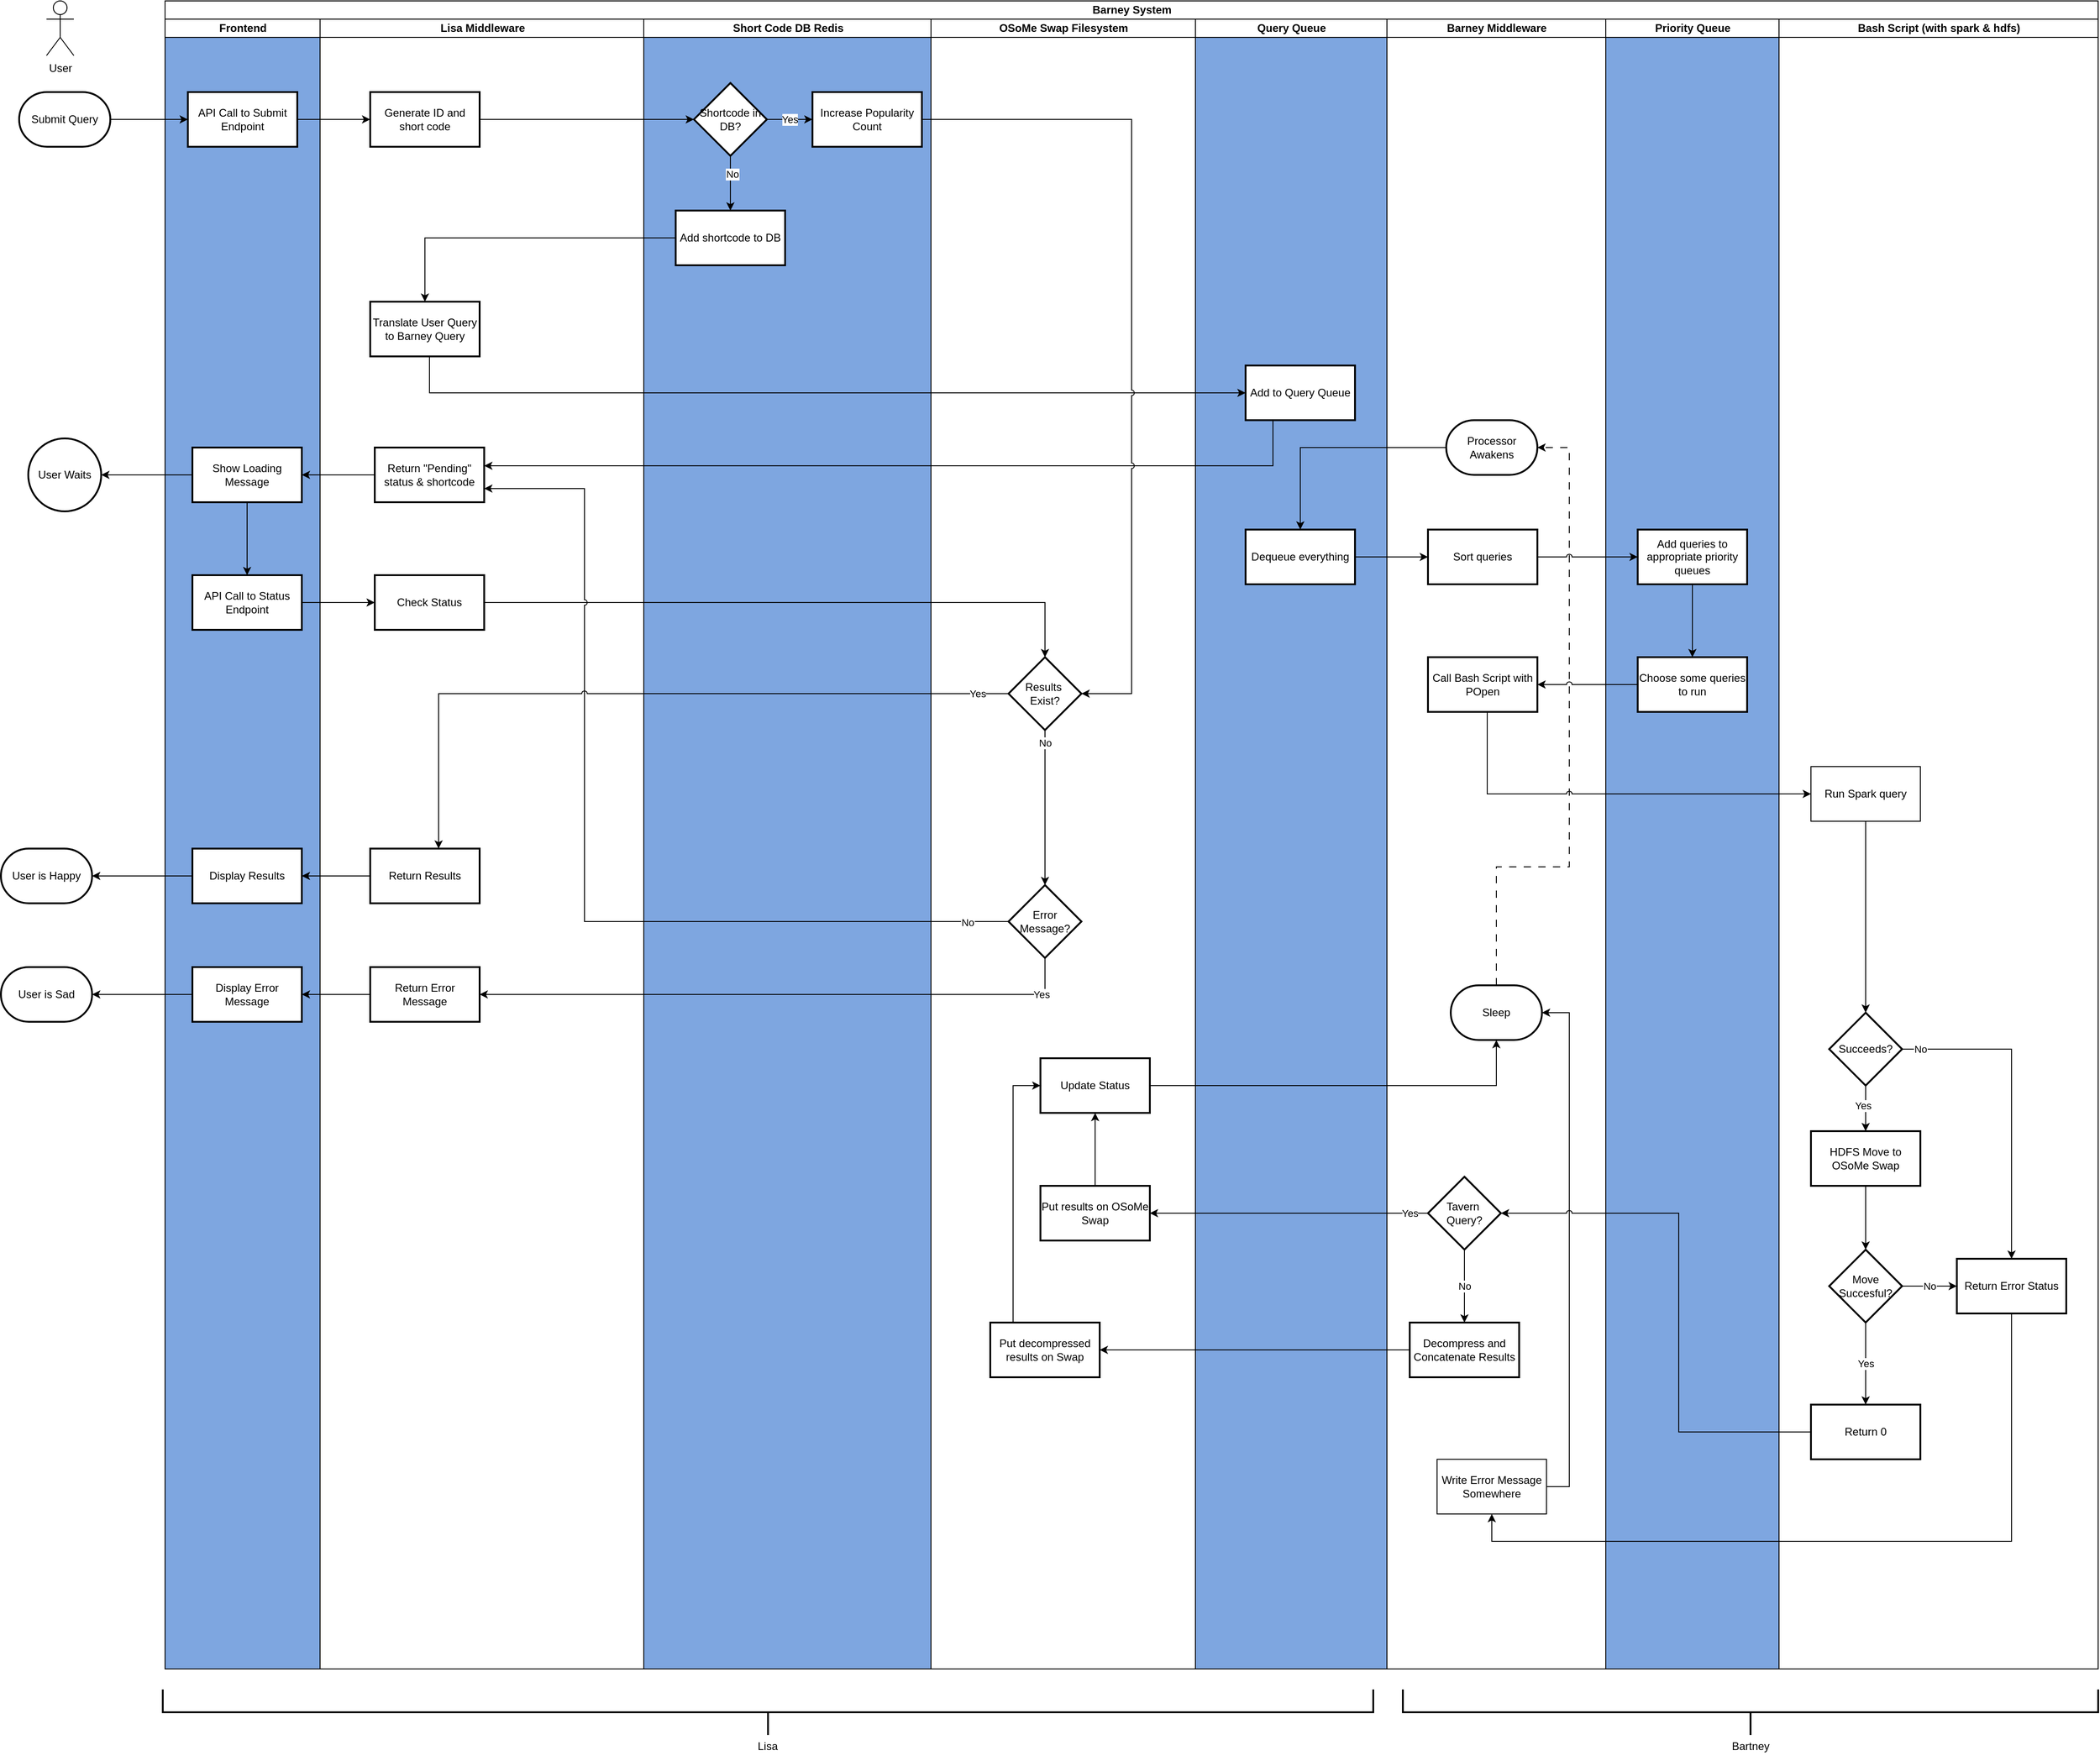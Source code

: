 <mxfile version="24.8.6">
  <diagram id="kgpKYQtTHZ0yAKxKKP6v" name="Page-1">
    <mxGraphModel dx="2049" dy="1249" grid="1" gridSize="10" guides="1" tooltips="1" connect="1" arrows="1" fold="1" page="1" pageScale="1" pageWidth="850" pageHeight="1100" math="0" shadow="0">
      <root>
        <mxCell id="0" />
        <mxCell id="1" parent="0" />
        <mxCell id="U2cqP8np_BF_2Da-hMUV-1" value="Barney System" style="swimlane;childLayout=stackLayout;resizeParent=1;resizeParentMax=0;startSize=20;html=1;" parent="1" vertex="1">
          <mxGeometry x="250" y="60" width="2120" height="1830" as="geometry">
            <mxRectangle x="160.0" y="60" width="70" height="30" as="alternateBounds" />
          </mxGeometry>
        </mxCell>
        <mxCell id="U2cqP8np_BF_2Da-hMUV-2" value="Frontend" style="swimlane;startSize=20;html=1;swimlaneLine=1;glass=0;rounded=0;fillStyle=auto;swimlaneFillColor=#7EA6E0;" parent="U2cqP8np_BF_2Da-hMUV-1" vertex="1">
          <mxGeometry y="20" width="170" height="1810" as="geometry" />
        </mxCell>
        <mxCell id="U2cqP8np_BF_2Da-hMUV-15" value="API Call to Submit Endpoint" style="whiteSpace=wrap;html=1;strokeWidth=2;" parent="U2cqP8np_BF_2Da-hMUV-2" vertex="1">
          <mxGeometry x="25" y="80" width="120" height="60" as="geometry" />
        </mxCell>
        <mxCell id="U2cqP8np_BF_2Da-hMUV-48" value="API Call to Status Endpoint" style="whiteSpace=wrap;html=1;strokeWidth=2;" parent="U2cqP8np_BF_2Da-hMUV-2" vertex="1">
          <mxGeometry x="30" y="610" width="120" height="60" as="geometry" />
        </mxCell>
        <mxCell id="U2cqP8np_BF_2Da-hMUV-31" value="Display Results" style="whiteSpace=wrap;html=1;strokeWidth=2;" parent="U2cqP8np_BF_2Da-hMUV-2" vertex="1">
          <mxGeometry x="30" y="910" width="120" height="60" as="geometry" />
        </mxCell>
        <mxCell id="U2cqP8np_BF_2Da-hMUV-68" value="Display Error Message" style="whiteSpace=wrap;html=1;strokeWidth=2;" parent="U2cqP8np_BF_2Da-hMUV-2" vertex="1">
          <mxGeometry x="30" y="1040" width="120" height="60" as="geometry" />
        </mxCell>
        <mxCell id="U2cqP8np_BF_2Da-hMUV-3" value="Lisa Middleware" style="swimlane;startSize=20;html=1;" parent="U2cqP8np_BF_2Da-hMUV-1" vertex="1">
          <mxGeometry x="170" y="20" width="355" height="1810" as="geometry" />
        </mxCell>
        <mxCell id="U2cqP8np_BF_2Da-hMUV-17" value="Generate ID and short code" style="whiteSpace=wrap;html=1;strokeWidth=2;" parent="U2cqP8np_BF_2Da-hMUV-3" vertex="1">
          <mxGeometry x="55" y="80" width="120" height="60" as="geometry" />
        </mxCell>
        <mxCell id="U2cqP8np_BF_2Da-hMUV-29" value="Return Results" style="whiteSpace=wrap;html=1;strokeWidth=2;" parent="U2cqP8np_BF_2Da-hMUV-3" vertex="1">
          <mxGeometry x="55" y="910" width="120" height="60" as="geometry" />
        </mxCell>
        <mxCell id="U2cqP8np_BF_2Da-hMUV-38" value="Translate User Query to Barney Query" style="whiteSpace=wrap;html=1;strokeWidth=2;" parent="U2cqP8np_BF_2Da-hMUV-3" vertex="1">
          <mxGeometry x="55" y="310" width="120" height="60" as="geometry" />
        </mxCell>
        <mxCell id="U2cqP8np_BF_2Da-hMUV-45" value="" style="edgeStyle=orthogonalEdgeStyle;rounded=0;orthogonalLoop=1;jettySize=auto;html=1;" parent="U2cqP8np_BF_2Da-hMUV-3" source="U2cqP8np_BF_2Da-hMUV-42" target="U2cqP8np_BF_2Da-hMUV-44" edge="1">
          <mxGeometry relative="1" as="geometry" />
        </mxCell>
        <mxCell id="U2cqP8np_BF_2Da-hMUV-42" value="Return &quot;Pending&quot; status &amp;amp; shortcode" style="whiteSpace=wrap;html=1;strokeWidth=2;" parent="U2cqP8np_BF_2Da-hMUV-3" vertex="1">
          <mxGeometry x="60" y="470" width="120" height="60" as="geometry" />
        </mxCell>
        <mxCell id="U2cqP8np_BF_2Da-hMUV-44" value="Show Loading Message" style="whiteSpace=wrap;html=1;strokeWidth=2;" parent="U2cqP8np_BF_2Da-hMUV-3" vertex="1">
          <mxGeometry x="-140" y="470" width="120" height="60" as="geometry" />
        </mxCell>
        <mxCell id="U2cqP8np_BF_2Da-hMUV-50" value="Check Status" style="whiteSpace=wrap;html=1;strokeWidth=2;" parent="U2cqP8np_BF_2Da-hMUV-3" vertex="1">
          <mxGeometry x="60" y="610" width="120" height="60" as="geometry" />
        </mxCell>
        <mxCell id="U2cqP8np_BF_2Da-hMUV-66" value="&lt;div&gt;Return Error Message&lt;/div&gt;" style="whiteSpace=wrap;html=1;strokeWidth=2;" parent="U2cqP8np_BF_2Da-hMUV-3" vertex="1">
          <mxGeometry x="55" y="1040" width="120" height="60" as="geometry" />
        </mxCell>
        <mxCell id="U2cqP8np_BF_2Da-hMUV-4" value="Short Code DB Redis" style="swimlane;startSize=20;html=1;swimlaneFillColor=#7EA6E0;" parent="U2cqP8np_BF_2Da-hMUV-1" vertex="1">
          <mxGeometry x="525" y="20" width="315" height="1810" as="geometry" />
        </mxCell>
        <mxCell id="dBEw5-Hh2-4M5QTHSWKS-4" value="Yes" style="edgeStyle=orthogonalEdgeStyle;rounded=0;orthogonalLoop=1;jettySize=auto;html=1;" edge="1" parent="U2cqP8np_BF_2Da-hMUV-4" source="dBEw5-Hh2-4M5QTHSWKS-1" target="dBEw5-Hh2-4M5QTHSWKS-3">
          <mxGeometry relative="1" as="geometry" />
        </mxCell>
        <mxCell id="dBEw5-Hh2-4M5QTHSWKS-7" value="" style="edgeStyle=orthogonalEdgeStyle;rounded=0;orthogonalLoop=1;jettySize=auto;html=1;" edge="1" parent="U2cqP8np_BF_2Da-hMUV-4" source="dBEw5-Hh2-4M5QTHSWKS-1" target="dBEw5-Hh2-4M5QTHSWKS-6">
          <mxGeometry relative="1" as="geometry" />
        </mxCell>
        <mxCell id="dBEw5-Hh2-4M5QTHSWKS-8" value="&lt;div&gt;No&lt;/div&gt;" style="edgeLabel;html=1;align=center;verticalAlign=middle;resizable=0;points=[];" vertex="1" connectable="0" parent="dBEw5-Hh2-4M5QTHSWKS-7">
          <mxGeometry x="-0.333" y="2" relative="1" as="geometry">
            <mxPoint as="offset" />
          </mxGeometry>
        </mxCell>
        <mxCell id="dBEw5-Hh2-4M5QTHSWKS-1" value="Shortcode in DB?" style="rhombus;whiteSpace=wrap;html=1;strokeWidth=2;" vertex="1" parent="U2cqP8np_BF_2Da-hMUV-4">
          <mxGeometry x="55" y="70" width="80" height="80" as="geometry" />
        </mxCell>
        <mxCell id="dBEw5-Hh2-4M5QTHSWKS-3" value="Increase Popularity Count" style="whiteSpace=wrap;html=1;strokeWidth=2;" vertex="1" parent="U2cqP8np_BF_2Da-hMUV-4">
          <mxGeometry x="185" y="80" width="120" height="60" as="geometry" />
        </mxCell>
        <mxCell id="dBEw5-Hh2-4M5QTHSWKS-6" value="Add shortcode to DB" style="whiteSpace=wrap;html=1;strokeWidth=2;" vertex="1" parent="U2cqP8np_BF_2Da-hMUV-4">
          <mxGeometry x="35" y="210" width="120" height="60" as="geometry" />
        </mxCell>
        <mxCell id="U2cqP8np_BF_2Da-hMUV-8" value="OSoMe Swap Filesystem" style="swimlane;startSize=20;html=1;" parent="U2cqP8np_BF_2Da-hMUV-1" vertex="1">
          <mxGeometry x="840" y="20" width="290" height="1810" as="geometry" />
        </mxCell>
        <mxCell id="U2cqP8np_BF_2Da-hMUV-56" value="&lt;div&gt;Results&amp;nbsp;&lt;/div&gt;&lt;div&gt;Exist?&lt;/div&gt;" style="rhombus;whiteSpace=wrap;html=1;strokeWidth=2;" parent="U2cqP8np_BF_2Da-hMUV-8" vertex="1">
          <mxGeometry x="85" y="700" width="80" height="80" as="geometry" />
        </mxCell>
        <mxCell id="U2cqP8np_BF_2Da-hMUV-62" value="&lt;div&gt;Error Message?&lt;/div&gt;" style="rhombus;whiteSpace=wrap;html=1;strokeWidth=2;" parent="U2cqP8np_BF_2Da-hMUV-8" vertex="1">
          <mxGeometry x="85" y="950" width="80" height="80" as="geometry" />
        </mxCell>
        <mxCell id="U2cqP8np_BF_2Da-hMUV-203" value="" style="edgeStyle=orthogonalEdgeStyle;rounded=0;orthogonalLoop=1;jettySize=auto;html=1;" parent="U2cqP8np_BF_2Da-hMUV-8" source="U2cqP8np_BF_2Da-hMUV-109" target="U2cqP8np_BF_2Da-hMUV-202" edge="1">
          <mxGeometry relative="1" as="geometry" />
        </mxCell>
        <mxCell id="U2cqP8np_BF_2Da-hMUV-109" value="Put results on OSoMe Swap" style="whiteSpace=wrap;html=1;strokeWidth=2;" parent="U2cqP8np_BF_2Da-hMUV-8" vertex="1">
          <mxGeometry x="120" y="1280" width="120" height="60" as="geometry" />
        </mxCell>
        <mxCell id="U2cqP8np_BF_2Da-hMUV-204" style="edgeStyle=orthogonalEdgeStyle;rounded=0;orthogonalLoop=1;jettySize=auto;html=1;" parent="U2cqP8np_BF_2Da-hMUV-8" source="U2cqP8np_BF_2Da-hMUV-112" target="U2cqP8np_BF_2Da-hMUV-202" edge="1">
          <mxGeometry relative="1" as="geometry">
            <Array as="points">
              <mxPoint x="90" y="1170" />
            </Array>
          </mxGeometry>
        </mxCell>
        <mxCell id="U2cqP8np_BF_2Da-hMUV-112" value="Put decompressed results on Swap" style="whiteSpace=wrap;html=1;strokeWidth=2;" parent="U2cqP8np_BF_2Da-hMUV-8" vertex="1">
          <mxGeometry x="65" y="1430" width="120" height="60" as="geometry" />
        </mxCell>
        <mxCell id="U2cqP8np_BF_2Da-hMUV-202" value="Update Status" style="whiteSpace=wrap;html=1;strokeWidth=2;" parent="U2cqP8np_BF_2Da-hMUV-8" vertex="1">
          <mxGeometry x="120" y="1140" width="120" height="60" as="geometry" />
        </mxCell>
        <mxCell id="U2cqP8np_BF_2Da-hMUV-212" value="No" style="edgeStyle=orthogonalEdgeStyle;rounded=0;orthogonalLoop=1;jettySize=auto;html=1;exitX=0.5;exitY=1;exitDx=0;exitDy=0;" parent="U2cqP8np_BF_2Da-hMUV-8" source="U2cqP8np_BF_2Da-hMUV-56" target="U2cqP8np_BF_2Da-hMUV-62" edge="1">
          <mxGeometry x="-0.837" relative="1" as="geometry">
            <Array as="points" />
            <mxPoint as="offset" />
            <mxPoint x="-195" y="840" as="targetPoint" />
          </mxGeometry>
        </mxCell>
        <mxCell id="U2cqP8np_BF_2Da-hMUV-19" value="Query Queue" style="swimlane;startSize=20;html=1;swimlaneFillColor=#7EA6E0;" parent="U2cqP8np_BF_2Da-hMUV-1" vertex="1">
          <mxGeometry x="1130" y="20" width="210" height="1810" as="geometry" />
        </mxCell>
        <mxCell id="U2cqP8np_BF_2Da-hMUV-40" value="Add to Query Queue" style="whiteSpace=wrap;html=1;strokeWidth=2;" parent="U2cqP8np_BF_2Da-hMUV-19" vertex="1">
          <mxGeometry x="55" y="380" width="120" height="60" as="geometry" />
        </mxCell>
        <mxCell id="U2cqP8np_BF_2Da-hMUV-83" value="Dequeue everything" style="whiteSpace=wrap;html=1;strokeWidth=2;" parent="U2cqP8np_BF_2Da-hMUV-19" vertex="1">
          <mxGeometry x="55" y="560" width="120" height="60" as="geometry" />
        </mxCell>
        <mxCell id="U2cqP8np_BF_2Da-hMUV-6" value="&lt;div&gt;Barney Middleware&lt;br&gt;&lt;/div&gt;" style="swimlane;startSize=20;html=1;" parent="U2cqP8np_BF_2Da-hMUV-1" vertex="1">
          <mxGeometry x="1340" y="20" width="240" height="1810" as="geometry" />
        </mxCell>
        <mxCell id="U2cqP8np_BF_2Da-hMUV-82" value="Processor Awakens" style="strokeWidth=2;html=1;shape=mxgraph.flowchart.terminator;whiteSpace=wrap;" parent="U2cqP8np_BF_2Da-hMUV-6" vertex="1">
          <mxGeometry x="65" y="440" width="100" height="60" as="geometry" />
        </mxCell>
        <mxCell id="U2cqP8np_BF_2Da-hMUV-86" value="Sort queries" style="whiteSpace=wrap;html=1;strokeWidth=2;" parent="U2cqP8np_BF_2Da-hMUV-6" vertex="1">
          <mxGeometry x="45" y="560" width="120" height="60" as="geometry" />
        </mxCell>
        <mxCell id="U2cqP8np_BF_2Da-hMUV-92" value="Call Bash Script with POpen" style="whiteSpace=wrap;html=1;strokeWidth=2;" parent="U2cqP8np_BF_2Da-hMUV-6" vertex="1">
          <mxGeometry x="45" y="700" width="120" height="60" as="geometry" />
        </mxCell>
        <mxCell id="U2cqP8np_BF_2Da-hMUV-103" value="Sleep" style="strokeWidth=2;html=1;shape=mxgraph.flowchart.terminator;whiteSpace=wrap;" parent="U2cqP8np_BF_2Da-hMUV-6" vertex="1">
          <mxGeometry x="70" y="1060" width="100" height="60" as="geometry" />
        </mxCell>
        <mxCell id="U2cqP8np_BF_2Da-hMUV-108" value="No" style="edgeStyle=orthogonalEdgeStyle;rounded=0;orthogonalLoop=1;jettySize=auto;html=1;" parent="U2cqP8np_BF_2Da-hMUV-6" source="U2cqP8np_BF_2Da-hMUV-105" target="U2cqP8np_BF_2Da-hMUV-107" edge="1">
          <mxGeometry relative="1" as="geometry" />
        </mxCell>
        <mxCell id="U2cqP8np_BF_2Da-hMUV-105" value="&lt;div style=&quot;font-size: 12px;&quot;&gt;Tavern&amp;nbsp;&lt;/div&gt;&lt;div style=&quot;font-size: 12px;&quot;&gt;Query?&lt;/div&gt;" style="rhombus;whiteSpace=wrap;html=1;strokeWidth=2;fontSize=10;" parent="U2cqP8np_BF_2Da-hMUV-6" vertex="1">
          <mxGeometry x="45" y="1270" width="80" height="80" as="geometry" />
        </mxCell>
        <mxCell id="U2cqP8np_BF_2Da-hMUV-107" value="Decompress and Concatenate Results" style="whiteSpace=wrap;html=1;strokeWidth=2;" parent="U2cqP8np_BF_2Da-hMUV-6" vertex="1">
          <mxGeometry x="25" y="1430" width="120" height="60" as="geometry" />
        </mxCell>
        <mxCell id="U2cqP8np_BF_2Da-hMUV-115" style="edgeStyle=orthogonalEdgeStyle;rounded=0;orthogonalLoop=1;jettySize=auto;html=1;jumpStyle=arc;exitX=0.5;exitY=0;exitDx=0;exitDy=0;exitPerimeter=0;dashed=1;dashPattern=8 8;" parent="U2cqP8np_BF_2Da-hMUV-6" source="U2cqP8np_BF_2Da-hMUV-103" target="U2cqP8np_BF_2Da-hMUV-82" edge="1">
          <mxGeometry relative="1" as="geometry">
            <Array as="points">
              <mxPoint x="120" y="930" />
              <mxPoint x="200" y="930" />
              <mxPoint x="200" y="470" />
            </Array>
          </mxGeometry>
        </mxCell>
        <mxCell id="U2cqP8np_BF_2Da-hMUV-257" style="edgeStyle=orthogonalEdgeStyle;rounded=0;orthogonalLoop=1;jettySize=auto;html=1;jumpStyle=arc;entryX=1;entryY=0.5;entryDx=0;entryDy=0;entryPerimeter=0;" parent="U2cqP8np_BF_2Da-hMUV-6" source="U2cqP8np_BF_2Da-hMUV-254" target="U2cqP8np_BF_2Da-hMUV-103" edge="1">
          <mxGeometry relative="1" as="geometry">
            <Array as="points">
              <mxPoint x="200" y="1610" />
              <mxPoint x="200" y="1090" />
            </Array>
          </mxGeometry>
        </mxCell>
        <mxCell id="U2cqP8np_BF_2Da-hMUV-254" value="Write Error Message Somewhere" style="rounded=0;whiteSpace=wrap;html=1;" parent="U2cqP8np_BF_2Da-hMUV-6" vertex="1">
          <mxGeometry x="55" y="1580" width="120" height="60" as="geometry" />
        </mxCell>
        <mxCell id="U2cqP8np_BF_2Da-hMUV-7" value="Priority Queue" style="swimlane;startSize=20;html=1;swimlaneFillColor=#7EA6E0;" parent="U2cqP8np_BF_2Da-hMUV-1" vertex="1">
          <mxGeometry x="1580" y="20" width="190" height="1810" as="geometry" />
        </mxCell>
        <mxCell id="U2cqP8np_BF_2Da-hMUV-91" value="" style="edgeStyle=orthogonalEdgeStyle;rounded=0;orthogonalLoop=1;jettySize=auto;html=1;" parent="U2cqP8np_BF_2Da-hMUV-7" source="U2cqP8np_BF_2Da-hMUV-88" target="U2cqP8np_BF_2Da-hMUV-90" edge="1">
          <mxGeometry relative="1" as="geometry" />
        </mxCell>
        <mxCell id="U2cqP8np_BF_2Da-hMUV-88" value="Add queries to appropriate priority queues" style="whiteSpace=wrap;html=1;strokeWidth=2;" parent="U2cqP8np_BF_2Da-hMUV-7" vertex="1">
          <mxGeometry x="35" y="560" width="120" height="60" as="geometry" />
        </mxCell>
        <mxCell id="U2cqP8np_BF_2Da-hMUV-90" value="Choose some queries to run" style="whiteSpace=wrap;html=1;strokeWidth=2;" parent="U2cqP8np_BF_2Da-hMUV-7" vertex="1">
          <mxGeometry x="35" y="700" width="120" height="60" as="geometry" />
        </mxCell>
        <mxCell id="U2cqP8np_BF_2Da-hMUV-13" value="Bash Script (with spark &amp;amp; hdfs)" style="swimlane;startSize=20;html=1;" parent="U2cqP8np_BF_2Da-hMUV-1" vertex="1">
          <mxGeometry x="1770" y="20" width="350" height="1810" as="geometry" />
        </mxCell>
        <mxCell id="U2cqP8np_BF_2Da-hMUV-238" value="" style="edgeStyle=orthogonalEdgeStyle;rounded=0;orthogonalLoop=1;jettySize=auto;html=1;" parent="U2cqP8np_BF_2Da-hMUV-13" source="U2cqP8np_BF_2Da-hMUV-235" target="U2cqP8np_BF_2Da-hMUV-237" edge="1">
          <mxGeometry relative="1" as="geometry" />
        </mxCell>
        <mxCell id="U2cqP8np_BF_2Da-hMUV-240" value="Yes" style="edgeLabel;html=1;align=center;verticalAlign=middle;resizable=0;points=[];" parent="U2cqP8np_BF_2Da-hMUV-238" vertex="1" connectable="0">
          <mxGeometry x="-0.114" y="-3" relative="1" as="geometry">
            <mxPoint as="offset" />
          </mxGeometry>
        </mxCell>
        <mxCell id="U2cqP8np_BF_2Da-hMUV-242" value="No" style="edgeStyle=orthogonalEdgeStyle;rounded=0;orthogonalLoop=1;jettySize=auto;html=1;" parent="U2cqP8np_BF_2Da-hMUV-13" source="U2cqP8np_BF_2Da-hMUV-235" target="U2cqP8np_BF_2Da-hMUV-248" edge="1">
          <mxGeometry x="-0.886" relative="1" as="geometry">
            <mxPoint x="255.0" y="1220" as="targetPoint" />
            <mxPoint as="offset" />
          </mxGeometry>
        </mxCell>
        <mxCell id="U2cqP8np_BF_2Da-hMUV-235" value="Succeeds?" style="rhombus;whiteSpace=wrap;html=1;strokeWidth=2;" parent="U2cqP8np_BF_2Da-hMUV-13" vertex="1">
          <mxGeometry x="55" y="1090" width="80" height="80" as="geometry" />
        </mxCell>
        <mxCell id="U2cqP8np_BF_2Da-hMUV-244" value="" style="edgeStyle=orthogonalEdgeStyle;rounded=0;orthogonalLoop=1;jettySize=auto;html=1;" parent="U2cqP8np_BF_2Da-hMUV-13" source="U2cqP8np_BF_2Da-hMUV-237" target="U2cqP8np_BF_2Da-hMUV-243" edge="1">
          <mxGeometry relative="1" as="geometry" />
        </mxCell>
        <mxCell id="U2cqP8np_BF_2Da-hMUV-237" value="HDFS Move to OSoMe Swap" style="whiteSpace=wrap;html=1;strokeWidth=2;" parent="U2cqP8np_BF_2Da-hMUV-13" vertex="1">
          <mxGeometry x="35" y="1220" width="120" height="60" as="geometry" />
        </mxCell>
        <mxCell id="U2cqP8np_BF_2Da-hMUV-247" value="Yes" style="edgeStyle=orthogonalEdgeStyle;rounded=0;orthogonalLoop=1;jettySize=auto;html=1;" parent="U2cqP8np_BF_2Da-hMUV-13" source="U2cqP8np_BF_2Da-hMUV-243" target="U2cqP8np_BF_2Da-hMUV-246" edge="1">
          <mxGeometry relative="1" as="geometry" />
        </mxCell>
        <mxCell id="U2cqP8np_BF_2Da-hMUV-249" value="No" style="edgeStyle=orthogonalEdgeStyle;rounded=0;orthogonalLoop=1;jettySize=auto;html=1;" parent="U2cqP8np_BF_2Da-hMUV-13" source="U2cqP8np_BF_2Da-hMUV-243" target="U2cqP8np_BF_2Da-hMUV-248" edge="1">
          <mxGeometry relative="1" as="geometry" />
        </mxCell>
        <mxCell id="U2cqP8np_BF_2Da-hMUV-243" value="Move Succesful?" style="rhombus;whiteSpace=wrap;html=1;strokeWidth=2;" parent="U2cqP8np_BF_2Da-hMUV-13" vertex="1">
          <mxGeometry x="55" y="1350" width="80" height="80" as="geometry" />
        </mxCell>
        <mxCell id="U2cqP8np_BF_2Da-hMUV-246" value="Return 0" style="whiteSpace=wrap;html=1;strokeWidth=2;" parent="U2cqP8np_BF_2Da-hMUV-13" vertex="1">
          <mxGeometry x="35" y="1520" width="120" height="60" as="geometry" />
        </mxCell>
        <mxCell id="U2cqP8np_BF_2Da-hMUV-248" value="Return Error Status" style="whiteSpace=wrap;html=1;strokeWidth=2;" parent="U2cqP8np_BF_2Da-hMUV-13" vertex="1">
          <mxGeometry x="195" y="1360" width="120" height="60" as="geometry" />
        </mxCell>
        <mxCell id="dBEw5-Hh2-4M5QTHSWKS-13" style="edgeStyle=orthogonalEdgeStyle;rounded=0;orthogonalLoop=1;jettySize=auto;html=1;" edge="1" parent="U2cqP8np_BF_2Da-hMUV-13" source="dBEw5-Hh2-4M5QTHSWKS-12" target="U2cqP8np_BF_2Da-hMUV-235">
          <mxGeometry relative="1" as="geometry" />
        </mxCell>
        <mxCell id="dBEw5-Hh2-4M5QTHSWKS-12" value="Run Spark query" style="rounded=0;whiteSpace=wrap;html=1;" vertex="1" parent="U2cqP8np_BF_2Da-hMUV-13">
          <mxGeometry x="35" y="820" width="120" height="60" as="geometry" />
        </mxCell>
        <mxCell id="U2cqP8np_BF_2Da-hMUV-18" value="" style="edgeStyle=orthogonalEdgeStyle;rounded=0;orthogonalLoop=1;jettySize=auto;html=1;" parent="U2cqP8np_BF_2Da-hMUV-1" source="U2cqP8np_BF_2Da-hMUV-15" target="U2cqP8np_BF_2Da-hMUV-17" edge="1">
          <mxGeometry relative="1" as="geometry" />
        </mxCell>
        <mxCell id="U2cqP8np_BF_2Da-hMUV-41" value="" style="edgeStyle=orthogonalEdgeStyle;rounded=0;orthogonalLoop=1;jettySize=auto;html=1;jumpStyle=arc;" parent="U2cqP8np_BF_2Da-hMUV-1" source="U2cqP8np_BF_2Da-hMUV-38" target="U2cqP8np_BF_2Da-hMUV-40" edge="1">
          <mxGeometry relative="1" as="geometry">
            <Array as="points">
              <mxPoint x="290" y="430" />
            </Array>
          </mxGeometry>
        </mxCell>
        <mxCell id="U2cqP8np_BF_2Da-hMUV-43" value="" style="edgeStyle=orthogonalEdgeStyle;rounded=0;orthogonalLoop=1;jettySize=auto;html=1;exitX=0.25;exitY=1;exitDx=0;exitDy=0;jumpStyle=arc;" parent="U2cqP8np_BF_2Da-hMUV-1" source="U2cqP8np_BF_2Da-hMUV-40" target="U2cqP8np_BF_2Da-hMUV-42" edge="1">
          <mxGeometry relative="1" as="geometry">
            <Array as="points">
              <mxPoint x="1215" y="510" />
            </Array>
          </mxGeometry>
        </mxCell>
        <mxCell id="U2cqP8np_BF_2Da-hMUV-49" value="" style="edgeStyle=orthogonalEdgeStyle;rounded=0;orthogonalLoop=1;jettySize=auto;html=1;" parent="U2cqP8np_BF_2Da-hMUV-1" source="U2cqP8np_BF_2Da-hMUV-44" target="U2cqP8np_BF_2Da-hMUV-48" edge="1">
          <mxGeometry relative="1" as="geometry" />
        </mxCell>
        <mxCell id="U2cqP8np_BF_2Da-hMUV-51" value="" style="edgeStyle=orthogonalEdgeStyle;rounded=0;orthogonalLoop=1;jettySize=auto;html=1;" parent="U2cqP8np_BF_2Da-hMUV-1" source="U2cqP8np_BF_2Da-hMUV-48" target="U2cqP8np_BF_2Da-hMUV-50" edge="1">
          <mxGeometry relative="1" as="geometry" />
        </mxCell>
        <mxCell id="U2cqP8np_BF_2Da-hMUV-53" value="" style="edgeStyle=orthogonalEdgeStyle;rounded=0;orthogonalLoop=1;jettySize=auto;html=1;jumpStyle=arc;" parent="U2cqP8np_BF_2Da-hMUV-1" source="U2cqP8np_BF_2Da-hMUV-50" target="U2cqP8np_BF_2Da-hMUV-56" edge="1">
          <mxGeometry relative="1" as="geometry" />
        </mxCell>
        <mxCell id="U2cqP8np_BF_2Da-hMUV-54" style="edgeStyle=orthogonalEdgeStyle;rounded=0;orthogonalLoop=1;jettySize=auto;html=1;entryX=1;entryY=0.75;entryDx=0;entryDy=0;jumpStyle=arc;exitX=0;exitY=0.5;exitDx=0;exitDy=0;" parent="U2cqP8np_BF_2Da-hMUV-1" source="U2cqP8np_BF_2Da-hMUV-62" target="U2cqP8np_BF_2Da-hMUV-42" edge="1">
          <mxGeometry relative="1" as="geometry">
            <mxPoint x="795" y="920" as="sourcePoint" />
            <Array as="points">
              <mxPoint x="460" y="1010" />
              <mxPoint x="460" y="535" />
            </Array>
          </mxGeometry>
        </mxCell>
        <mxCell id="U2cqP8np_BF_2Da-hMUV-210" value="No" style="edgeLabel;html=1;align=center;verticalAlign=middle;resizable=0;points=[];" parent="U2cqP8np_BF_2Da-hMUV-54" vertex="1" connectable="0">
          <mxGeometry x="-0.915" y="1" relative="1" as="geometry">
            <mxPoint x="-1" as="offset" />
          </mxGeometry>
        </mxCell>
        <mxCell id="U2cqP8np_BF_2Da-hMUV-32" value="" style="edgeStyle=orthogonalEdgeStyle;rounded=0;orthogonalLoop=1;jettySize=auto;html=1;" parent="U2cqP8np_BF_2Da-hMUV-1" source="U2cqP8np_BF_2Da-hMUV-29" target="U2cqP8np_BF_2Da-hMUV-31" edge="1">
          <mxGeometry relative="1" as="geometry" />
        </mxCell>
        <mxCell id="U2cqP8np_BF_2Da-hMUV-59" value="Yes" style="edgeStyle=orthogonalEdgeStyle;rounded=0;orthogonalLoop=1;jettySize=auto;html=1;jumpStyle=arc;" parent="U2cqP8np_BF_2Da-hMUV-1" source="U2cqP8np_BF_2Da-hMUV-56" target="U2cqP8np_BF_2Da-hMUV-29" edge="1">
          <mxGeometry x="-0.914" relative="1" as="geometry">
            <Array as="points">
              <mxPoint x="300" y="760" />
            </Array>
            <mxPoint as="offset" />
          </mxGeometry>
        </mxCell>
        <mxCell id="U2cqP8np_BF_2Da-hMUV-67" value="&lt;div&gt;Yes&lt;/div&gt;" style="edgeStyle=orthogonalEdgeStyle;rounded=0;orthogonalLoop=1;jettySize=auto;html=1;exitX=0.5;exitY=1;exitDx=0;exitDy=0;" parent="U2cqP8np_BF_2Da-hMUV-1" source="U2cqP8np_BF_2Da-hMUV-62" target="U2cqP8np_BF_2Da-hMUV-66" edge="1">
          <mxGeometry x="-0.867" relative="1" as="geometry">
            <Array as="points">
              <mxPoint x="965" y="1090" />
            </Array>
            <mxPoint as="offset" />
          </mxGeometry>
        </mxCell>
        <mxCell id="U2cqP8np_BF_2Da-hMUV-69" value="" style="edgeStyle=orthogonalEdgeStyle;rounded=0;orthogonalLoop=1;jettySize=auto;html=1;" parent="U2cqP8np_BF_2Da-hMUV-1" source="U2cqP8np_BF_2Da-hMUV-66" target="U2cqP8np_BF_2Da-hMUV-68" edge="1">
          <mxGeometry relative="1" as="geometry" />
        </mxCell>
        <mxCell id="U2cqP8np_BF_2Da-hMUV-84" value="" style="edgeStyle=orthogonalEdgeStyle;rounded=0;orthogonalLoop=1;jettySize=auto;html=1;" parent="U2cqP8np_BF_2Da-hMUV-1" source="U2cqP8np_BF_2Da-hMUV-82" target="U2cqP8np_BF_2Da-hMUV-83" edge="1">
          <mxGeometry relative="1" as="geometry" />
        </mxCell>
        <mxCell id="U2cqP8np_BF_2Da-hMUV-87" value="" style="edgeStyle=orthogonalEdgeStyle;rounded=0;orthogonalLoop=1;jettySize=auto;html=1;" parent="U2cqP8np_BF_2Da-hMUV-1" source="U2cqP8np_BF_2Da-hMUV-83" target="U2cqP8np_BF_2Da-hMUV-86" edge="1">
          <mxGeometry relative="1" as="geometry" />
        </mxCell>
        <mxCell id="U2cqP8np_BF_2Da-hMUV-89" value="" style="edgeStyle=orthogonalEdgeStyle;rounded=0;orthogonalLoop=1;jettySize=auto;html=1;jumpStyle=arc;" parent="U2cqP8np_BF_2Da-hMUV-1" source="U2cqP8np_BF_2Da-hMUV-86" target="U2cqP8np_BF_2Da-hMUV-88" edge="1">
          <mxGeometry relative="1" as="geometry" />
        </mxCell>
        <mxCell id="U2cqP8np_BF_2Da-hMUV-93" value="" style="edgeStyle=orthogonalEdgeStyle;rounded=0;orthogonalLoop=1;jettySize=auto;html=1;jumpStyle=arc;" parent="U2cqP8np_BF_2Da-hMUV-1" source="U2cqP8np_BF_2Da-hMUV-90" target="U2cqP8np_BF_2Da-hMUV-92" edge="1">
          <mxGeometry relative="1" as="geometry" />
        </mxCell>
        <mxCell id="U2cqP8np_BF_2Da-hMUV-97" style="edgeStyle=orthogonalEdgeStyle;rounded=0;orthogonalLoop=1;jettySize=auto;html=1;jumpStyle=arc;" parent="U2cqP8np_BF_2Da-hMUV-1" source="U2cqP8np_BF_2Da-hMUV-92" target="dBEw5-Hh2-4M5QTHSWKS-12" edge="1">
          <mxGeometry relative="1" as="geometry">
            <Array as="points">
              <mxPoint x="1450" y="870" />
            </Array>
            <mxPoint x="1810" y="870" as="targetPoint" />
          </mxGeometry>
        </mxCell>
        <mxCell id="U2cqP8np_BF_2Da-hMUV-110" value="Yes" style="edgeStyle=orthogonalEdgeStyle;rounded=0;orthogonalLoop=1;jettySize=auto;html=1;" parent="U2cqP8np_BF_2Da-hMUV-1" source="U2cqP8np_BF_2Da-hMUV-105" target="U2cqP8np_BF_2Da-hMUV-109" edge="1">
          <mxGeometry x="-0.867" relative="1" as="geometry">
            <mxPoint as="offset" />
          </mxGeometry>
        </mxCell>
        <mxCell id="U2cqP8np_BF_2Da-hMUV-113" value="" style="edgeStyle=orthogonalEdgeStyle;rounded=0;orthogonalLoop=1;jettySize=auto;html=1;" parent="U2cqP8np_BF_2Da-hMUV-1" source="U2cqP8np_BF_2Da-hMUV-107" target="U2cqP8np_BF_2Da-hMUV-112" edge="1">
          <mxGeometry relative="1" as="geometry" />
        </mxCell>
        <mxCell id="U2cqP8np_BF_2Da-hMUV-206" style="edgeStyle=orthogonalEdgeStyle;rounded=0;orthogonalLoop=1;jettySize=auto;html=1;jumpStyle=arc;" parent="U2cqP8np_BF_2Da-hMUV-1" source="U2cqP8np_BF_2Da-hMUV-202" target="U2cqP8np_BF_2Da-hMUV-103" edge="1">
          <mxGeometry relative="1" as="geometry" />
        </mxCell>
        <mxCell id="U2cqP8np_BF_2Da-hMUV-253" style="edgeStyle=orthogonalEdgeStyle;rounded=0;orthogonalLoop=1;jettySize=auto;html=1;jumpStyle=arc;" parent="U2cqP8np_BF_2Da-hMUV-1" source="U2cqP8np_BF_2Da-hMUV-246" target="U2cqP8np_BF_2Da-hMUV-105" edge="1">
          <mxGeometry relative="1" as="geometry">
            <Array as="points">
              <mxPoint x="1660" y="1570" />
              <mxPoint x="1660" y="1330" />
            </Array>
          </mxGeometry>
        </mxCell>
        <mxCell id="U2cqP8np_BF_2Da-hMUV-255" style="edgeStyle=orthogonalEdgeStyle;rounded=0;orthogonalLoop=1;jettySize=auto;html=1;" parent="U2cqP8np_BF_2Da-hMUV-1" source="U2cqP8np_BF_2Da-hMUV-248" target="U2cqP8np_BF_2Da-hMUV-254" edge="1">
          <mxGeometry relative="1" as="geometry">
            <Array as="points">
              <mxPoint x="1790" y="1690" />
              <mxPoint x="1245" y="1690" />
            </Array>
          </mxGeometry>
        </mxCell>
        <mxCell id="dBEw5-Hh2-4M5QTHSWKS-2" value="" style="edgeStyle=orthogonalEdgeStyle;rounded=0;orthogonalLoop=1;jettySize=auto;html=1;" edge="1" parent="U2cqP8np_BF_2Da-hMUV-1" source="U2cqP8np_BF_2Da-hMUV-17" target="dBEw5-Hh2-4M5QTHSWKS-1">
          <mxGeometry relative="1" as="geometry" />
        </mxCell>
        <mxCell id="dBEw5-Hh2-4M5QTHSWKS-5" style="edgeStyle=orthogonalEdgeStyle;rounded=0;orthogonalLoop=1;jettySize=auto;html=1;entryX=1;entryY=0.5;entryDx=0;entryDy=0;jumpStyle=arc;" edge="1" parent="U2cqP8np_BF_2Da-hMUV-1" source="dBEw5-Hh2-4M5QTHSWKS-3" target="U2cqP8np_BF_2Da-hMUV-56">
          <mxGeometry relative="1" as="geometry">
            <Array as="points">
              <mxPoint x="1060" y="130" />
              <mxPoint x="1060" y="760" />
            </Array>
          </mxGeometry>
        </mxCell>
        <mxCell id="dBEw5-Hh2-4M5QTHSWKS-11" style="edgeStyle=orthogonalEdgeStyle;rounded=0;orthogonalLoop=1;jettySize=auto;html=1;" edge="1" parent="U2cqP8np_BF_2Da-hMUV-1" source="dBEw5-Hh2-4M5QTHSWKS-6" target="U2cqP8np_BF_2Da-hMUV-38">
          <mxGeometry relative="1" as="geometry" />
        </mxCell>
        <mxCell id="U2cqP8np_BF_2Da-hMUV-16" value="" style="edgeStyle=orthogonalEdgeStyle;rounded=0;orthogonalLoop=1;jettySize=auto;html=1;" parent="1" source="U2cqP8np_BF_2Da-hMUV-12" target="U2cqP8np_BF_2Da-hMUV-15" edge="1">
          <mxGeometry relative="1" as="geometry" />
        </mxCell>
        <mxCell id="U2cqP8np_BF_2Da-hMUV-12" value="Submit Query" style="strokeWidth=2;html=1;shape=mxgraph.flowchart.terminator;whiteSpace=wrap;" parent="1" vertex="1">
          <mxGeometry x="90" y="160" width="100" height="60" as="geometry" />
        </mxCell>
        <mxCell id="U2cqP8np_BF_2Da-hMUV-14" value="&lt;div&gt;User&lt;/div&gt;" style="shape=umlActor;verticalLabelPosition=bottom;verticalAlign=top;html=1;outlineConnect=0;" parent="1" vertex="1">
          <mxGeometry x="120" y="60" width="30" height="60" as="geometry" />
        </mxCell>
        <mxCell id="U2cqP8np_BF_2Da-hMUV-33" value="User is Happy" style="strokeWidth=2;html=1;shape=mxgraph.flowchart.terminator;whiteSpace=wrap;" parent="1" vertex="1">
          <mxGeometry x="70" y="990" width="100" height="60" as="geometry" />
        </mxCell>
        <mxCell id="U2cqP8np_BF_2Da-hMUV-34" value="" style="edgeStyle=orthogonalEdgeStyle;rounded=0;orthogonalLoop=1;jettySize=auto;html=1;" parent="1" source="U2cqP8np_BF_2Da-hMUV-31" target="U2cqP8np_BF_2Da-hMUV-33" edge="1">
          <mxGeometry relative="1" as="geometry" />
        </mxCell>
        <mxCell id="U2cqP8np_BF_2Da-hMUV-46" value="&lt;div&gt;User Waits&lt;/div&gt;" style="ellipse;whiteSpace=wrap;html=1;strokeWidth=2;" parent="1" vertex="1">
          <mxGeometry x="100" y="540" width="80" height="80" as="geometry" />
        </mxCell>
        <mxCell id="U2cqP8np_BF_2Da-hMUV-47" value="" style="edgeStyle=orthogonalEdgeStyle;rounded=0;orthogonalLoop=1;jettySize=auto;html=1;" parent="1" source="U2cqP8np_BF_2Da-hMUV-44" target="U2cqP8np_BF_2Da-hMUV-46" edge="1">
          <mxGeometry relative="1" as="geometry" />
        </mxCell>
        <mxCell id="U2cqP8np_BF_2Da-hMUV-70" value="User is Sad" style="strokeWidth=2;html=1;shape=mxgraph.flowchart.terminator;whiteSpace=wrap;" parent="1" vertex="1">
          <mxGeometry x="70" y="1120" width="100" height="60" as="geometry" />
        </mxCell>
        <mxCell id="U2cqP8np_BF_2Da-hMUV-71" style="edgeStyle=orthogonalEdgeStyle;rounded=0;orthogonalLoop=1;jettySize=auto;html=1;" parent="1" source="U2cqP8np_BF_2Da-hMUV-68" target="U2cqP8np_BF_2Da-hMUV-70" edge="1">
          <mxGeometry relative="1" as="geometry" />
        </mxCell>
        <mxCell id="dBEw5-Hh2-4M5QTHSWKS-14" value="" style="strokeWidth=2;html=1;shape=mxgraph.flowchart.annotation_2;align=left;labelPosition=right;pointerEvents=1;rotation=-90;" vertex="1" parent="1">
          <mxGeometry x="886.25" y="1273.75" width="50" height="1327.5" as="geometry" />
        </mxCell>
        <mxCell id="dBEw5-Hh2-4M5QTHSWKS-15" value="" style="strokeWidth=2;html=1;shape=mxgraph.flowchart.annotation_2;align=left;labelPosition=right;pointerEvents=1;rotation=-90;" vertex="1" parent="1">
          <mxGeometry x="1963.75" y="1556.25" width="50" height="762.5" as="geometry" />
        </mxCell>
        <mxCell id="dBEw5-Hh2-4M5QTHSWKS-16" value="Lisa" style="text;html=1;align=center;verticalAlign=middle;whiteSpace=wrap;rounded=0;" vertex="1" parent="1">
          <mxGeometry x="881.25" y="1960" width="60" height="30" as="geometry" />
        </mxCell>
        <mxCell id="dBEw5-Hh2-4M5QTHSWKS-17" value="Bartney" style="text;html=1;align=center;verticalAlign=middle;whiteSpace=wrap;rounded=0;" vertex="1" parent="1">
          <mxGeometry x="1958.75" y="1960" width="60" height="30" as="geometry" />
        </mxCell>
      </root>
    </mxGraphModel>
  </diagram>
</mxfile>
